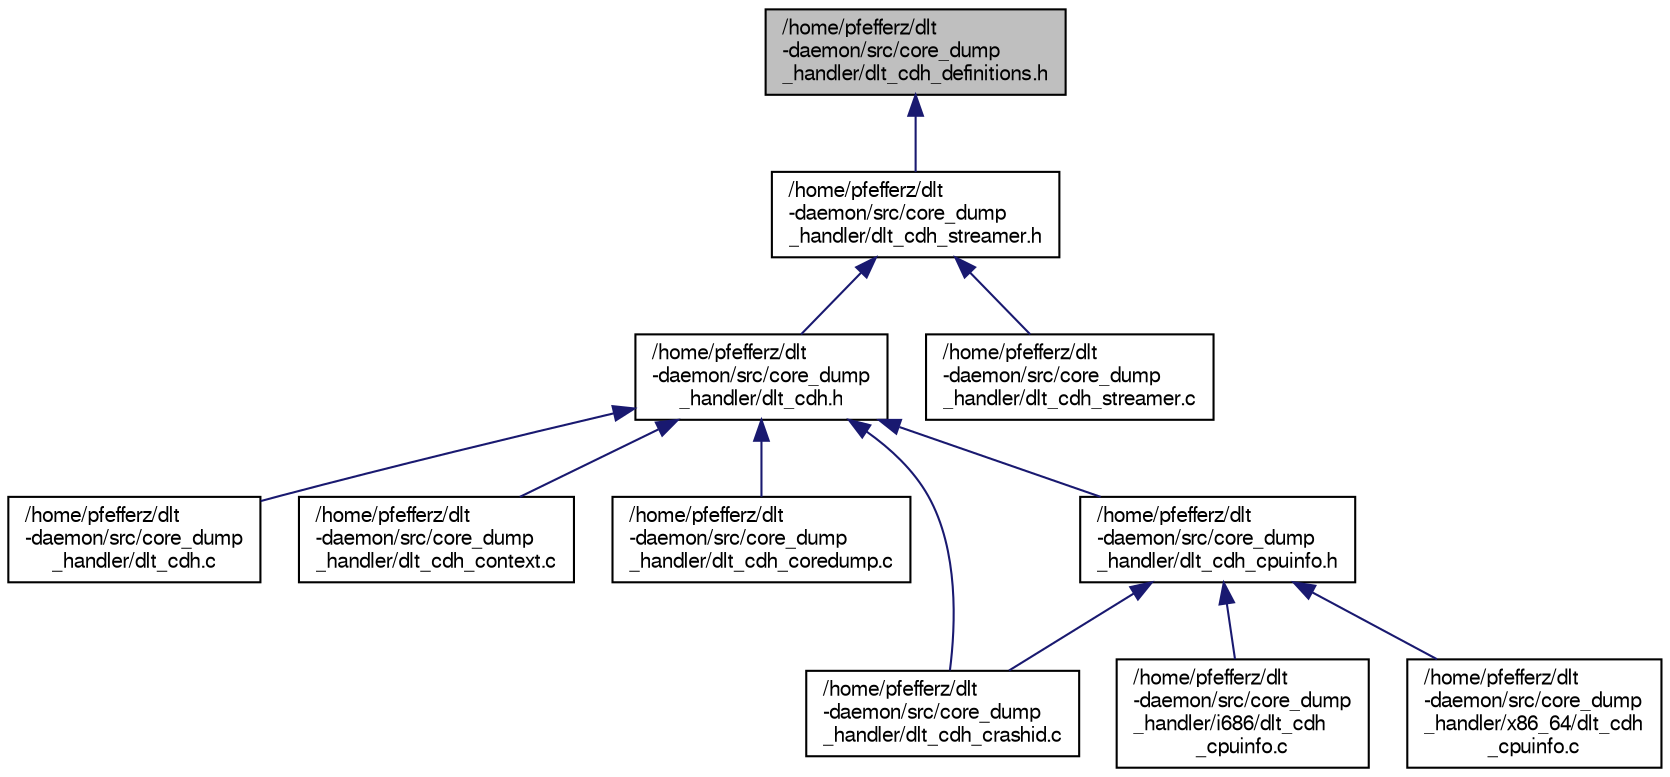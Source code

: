 digraph "/home/pfefferz/dlt-daemon/src/core_dump_handler/dlt_cdh_definitions.h"
{
  edge [fontname="FreeSans",fontsize="10",labelfontname="FreeSans",labelfontsize="10"];
  node [fontname="FreeSans",fontsize="10",shape=record];
  Node1 [label="/home/pfefferz/dlt\l-daemon/src/core_dump\l_handler/dlt_cdh_definitions.h",height=0.2,width=0.4,color="black", fillcolor="grey75", style="filled", fontcolor="black"];
  Node1 -> Node2 [dir="back",color="midnightblue",fontsize="10",style="solid",fontname="FreeSans"];
  Node2 [label="/home/pfefferz/dlt\l-daemon/src/core_dump\l_handler/dlt_cdh_streamer.h",height=0.2,width=0.4,color="black", fillcolor="white", style="filled",URL="$dlt__cdh__streamer_8h.html"];
  Node2 -> Node3 [dir="back",color="midnightblue",fontsize="10",style="solid",fontname="FreeSans"];
  Node3 [label="/home/pfefferz/dlt\l-daemon/src/core_dump\l_handler/dlt_cdh.h",height=0.2,width=0.4,color="black", fillcolor="white", style="filled",URL="$dlt__cdh_8h.html"];
  Node3 -> Node4 [dir="back",color="midnightblue",fontsize="10",style="solid",fontname="FreeSans"];
  Node4 [label="/home/pfefferz/dlt\l-daemon/src/core_dump\l_handler/dlt_cdh.c",height=0.2,width=0.4,color="black", fillcolor="white", style="filled",URL="$dlt__cdh_8c.html"];
  Node3 -> Node5 [dir="back",color="midnightblue",fontsize="10",style="solid",fontname="FreeSans"];
  Node5 [label="/home/pfefferz/dlt\l-daemon/src/core_dump\l_handler/dlt_cdh_context.c",height=0.2,width=0.4,color="black", fillcolor="white", style="filled",URL="$dlt__cdh__context_8c.html"];
  Node3 -> Node6 [dir="back",color="midnightblue",fontsize="10",style="solid",fontname="FreeSans"];
  Node6 [label="/home/pfefferz/dlt\l-daemon/src/core_dump\l_handler/dlt_cdh_coredump.c",height=0.2,width=0.4,color="black", fillcolor="white", style="filled",URL="$dlt__cdh__coredump_8c.html"];
  Node3 -> Node7 [dir="back",color="midnightblue",fontsize="10",style="solid",fontname="FreeSans"];
  Node7 [label="/home/pfefferz/dlt\l-daemon/src/core_dump\l_handler/dlt_cdh_cpuinfo.h",height=0.2,width=0.4,color="black", fillcolor="white", style="filled",URL="$dlt__cdh__cpuinfo_8h.html"];
  Node7 -> Node8 [dir="back",color="midnightblue",fontsize="10",style="solid",fontname="FreeSans"];
  Node8 [label="/home/pfefferz/dlt\l-daemon/src/core_dump\l_handler/dlt_cdh_crashid.c",height=0.2,width=0.4,color="black", fillcolor="white", style="filled",URL="$dlt__cdh__crashid_8c.html"];
  Node7 -> Node9 [dir="back",color="midnightblue",fontsize="10",style="solid",fontname="FreeSans"];
  Node9 [label="/home/pfefferz/dlt\l-daemon/src/core_dump\l_handler/i686/dlt_cdh\l_cpuinfo.c",height=0.2,width=0.4,color="black", fillcolor="white", style="filled",URL="$i686_2dlt__cdh__cpuinfo_8c.html"];
  Node7 -> Node10 [dir="back",color="midnightblue",fontsize="10",style="solid",fontname="FreeSans"];
  Node10 [label="/home/pfefferz/dlt\l-daemon/src/core_dump\l_handler/x86_64/dlt_cdh\l_cpuinfo.c",height=0.2,width=0.4,color="black", fillcolor="white", style="filled",URL="$x86__64_2dlt__cdh__cpuinfo_8c.html"];
  Node3 -> Node8 [dir="back",color="midnightblue",fontsize="10",style="solid",fontname="FreeSans"];
  Node2 -> Node11 [dir="back",color="midnightblue",fontsize="10",style="solid",fontname="FreeSans"];
  Node11 [label="/home/pfefferz/dlt\l-daemon/src/core_dump\l_handler/dlt_cdh_streamer.c",height=0.2,width=0.4,color="black", fillcolor="white", style="filled",URL="$dlt__cdh__streamer_8c.html"];
}
